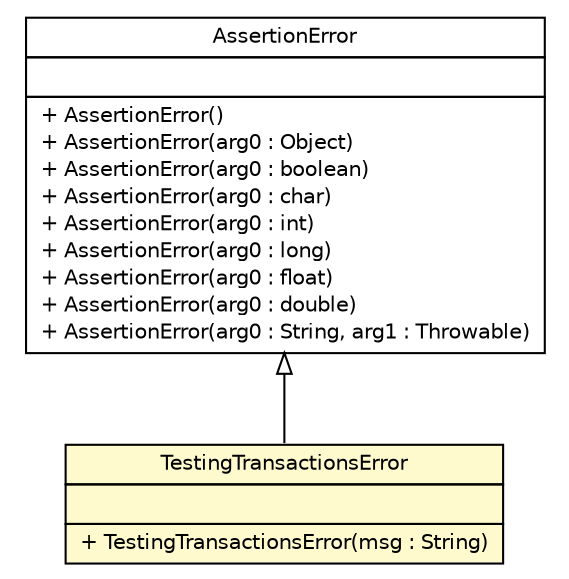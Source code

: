 #!/usr/local/bin/dot
#
# Class diagram 
# Generated by UMLGraph version R5_6_6-1-g9240c4 (http://www.umlgraph.org/)
#

digraph G {
	edge [fontname="Helvetica",fontsize=10,labelfontname="Helvetica",labelfontsize=10];
	node [fontname="Helvetica",fontsize=10,shape=plaintext];
	nodesep=0.25;
	ranksep=0.5;
	// epfl.sweng.testing.TestingTransactionsError
	c1140 [label=<<table title="epfl.sweng.testing.TestingTransactionsError" border="0" cellborder="1" cellspacing="0" cellpadding="2" port="p" bgcolor="lemonChiffon" href="./TestingTransactionsError.html">
		<tr><td><table border="0" cellspacing="0" cellpadding="1">
<tr><td align="center" balign="center"> TestingTransactionsError </td></tr>
		</table></td></tr>
		<tr><td><table border="0" cellspacing="0" cellpadding="1">
<tr><td align="left" balign="left">  </td></tr>
		</table></td></tr>
		<tr><td><table border="0" cellspacing="0" cellpadding="1">
<tr><td align="left" balign="left"> + TestingTransactionsError(msg : String) </td></tr>
		</table></td></tr>
		</table>>, URL="./TestingTransactionsError.html", fontname="Helvetica", fontcolor="black", fontsize=10.0];
	//epfl.sweng.testing.TestingTransactionsError extends java.lang.AssertionError
	c1156:p -> c1140:p [dir=back,arrowtail=empty];
	// java.lang.AssertionError
	c1156 [label=<<table title="java.lang.AssertionError" border="0" cellborder="1" cellspacing="0" cellpadding="2" port="p" href="http://java.sun.com/j2se/1.4.2/docs/api/java/lang/AssertionError.html">
		<tr><td><table border="0" cellspacing="0" cellpadding="1">
<tr><td align="center" balign="center"> AssertionError </td></tr>
		</table></td></tr>
		<tr><td><table border="0" cellspacing="0" cellpadding="1">
<tr><td align="left" balign="left">  </td></tr>
		</table></td></tr>
		<tr><td><table border="0" cellspacing="0" cellpadding="1">
<tr><td align="left" balign="left"> + AssertionError() </td></tr>
<tr><td align="left" balign="left"> + AssertionError(arg0 : Object) </td></tr>
<tr><td align="left" balign="left"> + AssertionError(arg0 : boolean) </td></tr>
<tr><td align="left" balign="left"> + AssertionError(arg0 : char) </td></tr>
<tr><td align="left" balign="left"> + AssertionError(arg0 : int) </td></tr>
<tr><td align="left" balign="left"> + AssertionError(arg0 : long) </td></tr>
<tr><td align="left" balign="left"> + AssertionError(arg0 : float) </td></tr>
<tr><td align="left" balign="left"> + AssertionError(arg0 : double) </td></tr>
<tr><td align="left" balign="left"> + AssertionError(arg0 : String, arg1 : Throwable) </td></tr>
		</table></td></tr>
		</table>>, URL="http://java.sun.com/j2se/1.4.2/docs/api/java/lang/AssertionError.html", fontname="Helvetica", fontcolor="black", fontsize=10.0];
}

